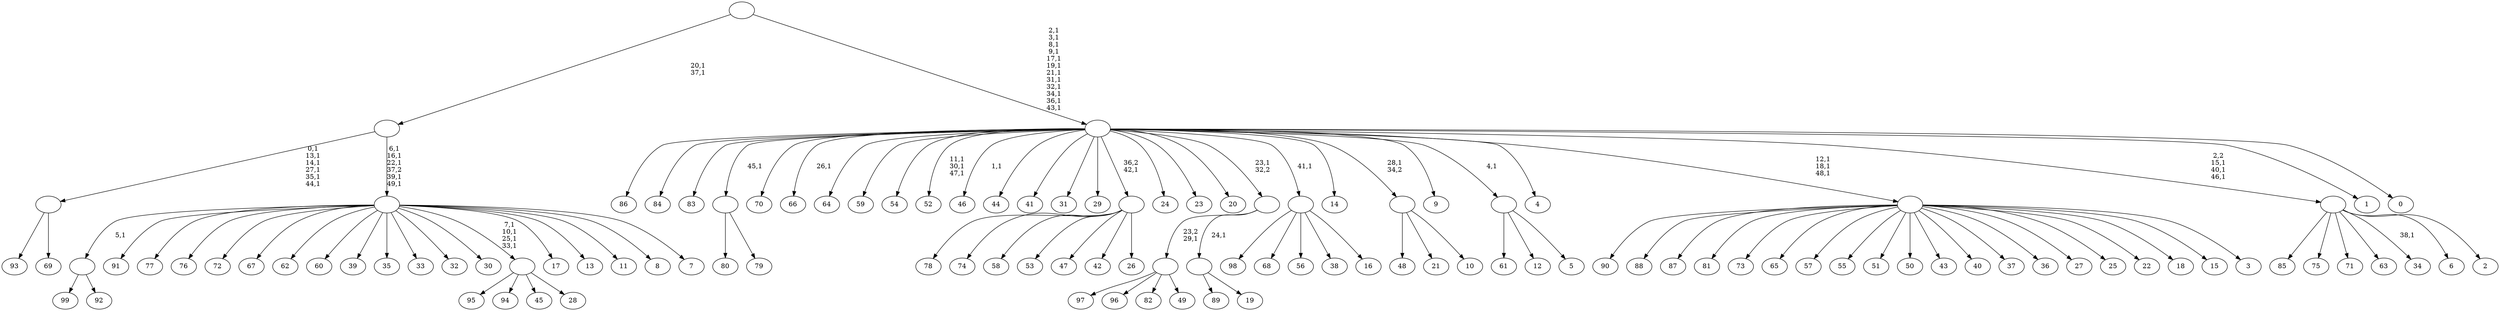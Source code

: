 digraph T {
	150 [label="99"]
	149 [label="98"]
	148 [label="97"]
	147 [label="96"]
	146 [label="95"]
	145 [label="94"]
	144 [label="93"]
	143 [label="92"]
	142 [label=""]
	141 [label="91"]
	140 [label="90"]
	139 [label="89"]
	138 [label="88"]
	137 [label="87"]
	136 [label="86"]
	135 [label="85"]
	134 [label="84"]
	133 [label="83"]
	132 [label="82"]
	131 [label="81"]
	130 [label="80"]
	129 [label="79"]
	128 [label=""]
	127 [label="78"]
	126 [label="77"]
	125 [label="76"]
	124 [label="75"]
	123 [label="74"]
	122 [label="73"]
	121 [label="72"]
	120 [label="71"]
	119 [label="70"]
	118 [label="69"]
	117 [label=""]
	111 [label="68"]
	110 [label="67"]
	109 [label="66"]
	107 [label="65"]
	106 [label="64"]
	105 [label="63"]
	104 [label="62"]
	103 [label="61"]
	102 [label="60"]
	101 [label="59"]
	100 [label="58"]
	99 [label="57"]
	98 [label="56"]
	97 [label="55"]
	96 [label="54"]
	95 [label="53"]
	94 [label="52"]
	90 [label="51"]
	89 [label="50"]
	88 [label="49"]
	87 [label=""]
	86 [label="48"]
	85 [label="47"]
	84 [label="46"]
	82 [label="45"]
	81 [label="44"]
	80 [label="43"]
	79 [label="42"]
	78 [label="41"]
	77 [label="40"]
	76 [label="39"]
	75 [label="38"]
	74 [label="37"]
	73 [label="36"]
	72 [label="35"]
	71 [label="34"]
	69 [label="33"]
	68 [label="32"]
	67 [label="31"]
	66 [label="30"]
	65 [label="29"]
	64 [label="28"]
	63 [label=""]
	59 [label="27"]
	58 [label="26"]
	57 [label=""]
	56 [label="25"]
	55 [label="24"]
	54 [label="23"]
	53 [label="22"]
	52 [label="21"]
	51 [label="20"]
	50 [label="19"]
	49 [label=""]
	48 [label=""]
	47 [label="18"]
	46 [label="17"]
	45 [label="16"]
	44 [label=""]
	43 [label="15"]
	42 [label="14"]
	41 [label="13"]
	40 [label="12"]
	39 [label="11"]
	38 [label="10"]
	37 [label=""]
	36 [label="9"]
	35 [label="8"]
	34 [label="7"]
	33 [label=""]
	28 [label=""]
	26 [label="6"]
	25 [label="5"]
	24 [label=""]
	23 [label="4"]
	22 [label="3"]
	21 [label=""]
	18 [label="2"]
	17 [label=""]
	14 [label="1"]
	13 [label="0"]
	12 [label=""]
	0 [label=""]
	142 -> 150 [label=""]
	142 -> 143 [label=""]
	128 -> 130 [label=""]
	128 -> 129 [label=""]
	117 -> 144 [label=""]
	117 -> 118 [label=""]
	87 -> 148 [label=""]
	87 -> 147 [label=""]
	87 -> 132 [label=""]
	87 -> 88 [label=""]
	63 -> 146 [label=""]
	63 -> 145 [label=""]
	63 -> 82 [label=""]
	63 -> 64 [label=""]
	57 -> 127 [label=""]
	57 -> 123 [label=""]
	57 -> 100 [label=""]
	57 -> 95 [label=""]
	57 -> 85 [label=""]
	57 -> 79 [label=""]
	57 -> 58 [label=""]
	49 -> 139 [label=""]
	49 -> 50 [label=""]
	48 -> 87 [label="23,2\n29,1"]
	48 -> 49 [label="24,1"]
	44 -> 149 [label=""]
	44 -> 111 [label=""]
	44 -> 98 [label=""]
	44 -> 75 [label=""]
	44 -> 45 [label=""]
	37 -> 86 [label=""]
	37 -> 52 [label=""]
	37 -> 38 [label=""]
	33 -> 63 [label="7,1\n10,1\n25,1\n33,1"]
	33 -> 142 [label="5,1"]
	33 -> 141 [label=""]
	33 -> 126 [label=""]
	33 -> 125 [label=""]
	33 -> 121 [label=""]
	33 -> 110 [label=""]
	33 -> 104 [label=""]
	33 -> 102 [label=""]
	33 -> 76 [label=""]
	33 -> 72 [label=""]
	33 -> 69 [label=""]
	33 -> 68 [label=""]
	33 -> 66 [label=""]
	33 -> 46 [label=""]
	33 -> 41 [label=""]
	33 -> 39 [label=""]
	33 -> 35 [label=""]
	33 -> 34 [label=""]
	28 -> 33 [label="6,1\n16,1\n22,1\n37,2\n39,1\n49,1"]
	28 -> 117 [label="0,1\n13,1\n14,1\n27,1\n35,1\n44,1"]
	24 -> 103 [label=""]
	24 -> 40 [label=""]
	24 -> 25 [label=""]
	21 -> 140 [label=""]
	21 -> 138 [label=""]
	21 -> 137 [label=""]
	21 -> 131 [label=""]
	21 -> 122 [label=""]
	21 -> 107 [label=""]
	21 -> 99 [label=""]
	21 -> 97 [label=""]
	21 -> 90 [label=""]
	21 -> 89 [label=""]
	21 -> 80 [label=""]
	21 -> 77 [label=""]
	21 -> 74 [label=""]
	21 -> 73 [label=""]
	21 -> 59 [label=""]
	21 -> 56 [label=""]
	21 -> 53 [label=""]
	21 -> 47 [label=""]
	21 -> 43 [label=""]
	21 -> 22 [label=""]
	17 -> 71 [label="38,1"]
	17 -> 135 [label=""]
	17 -> 124 [label=""]
	17 -> 120 [label=""]
	17 -> 105 [label=""]
	17 -> 26 [label=""]
	17 -> 18 [label=""]
	12 -> 17 [label="2,2\n15,1\n40,1\n46,1"]
	12 -> 21 [label="12,1\n18,1\n48,1"]
	12 -> 84 [label="1,1"]
	12 -> 94 [label="11,1\n30,1\n47,1"]
	12 -> 109 [label="26,1"]
	12 -> 136 [label=""]
	12 -> 134 [label=""]
	12 -> 133 [label=""]
	12 -> 128 [label="45,1"]
	12 -> 119 [label=""]
	12 -> 106 [label=""]
	12 -> 101 [label=""]
	12 -> 96 [label=""]
	12 -> 81 [label=""]
	12 -> 78 [label=""]
	12 -> 67 [label=""]
	12 -> 65 [label=""]
	12 -> 57 [label="36,2\n42,1"]
	12 -> 55 [label=""]
	12 -> 54 [label=""]
	12 -> 51 [label=""]
	12 -> 48 [label="23,1\n32,2"]
	12 -> 44 [label="41,1"]
	12 -> 42 [label=""]
	12 -> 37 [label="28,1\n34,2"]
	12 -> 36 [label=""]
	12 -> 24 [label="4,1"]
	12 -> 23 [label=""]
	12 -> 14 [label=""]
	12 -> 13 [label=""]
	0 -> 12 [label="2,1\n3,1\n8,1\n9,1\n17,1\n19,1\n21,1\n31,1\n32,1\n34,1\n36,1\n43,1"]
	0 -> 28 [label="20,1\n37,1"]
}
